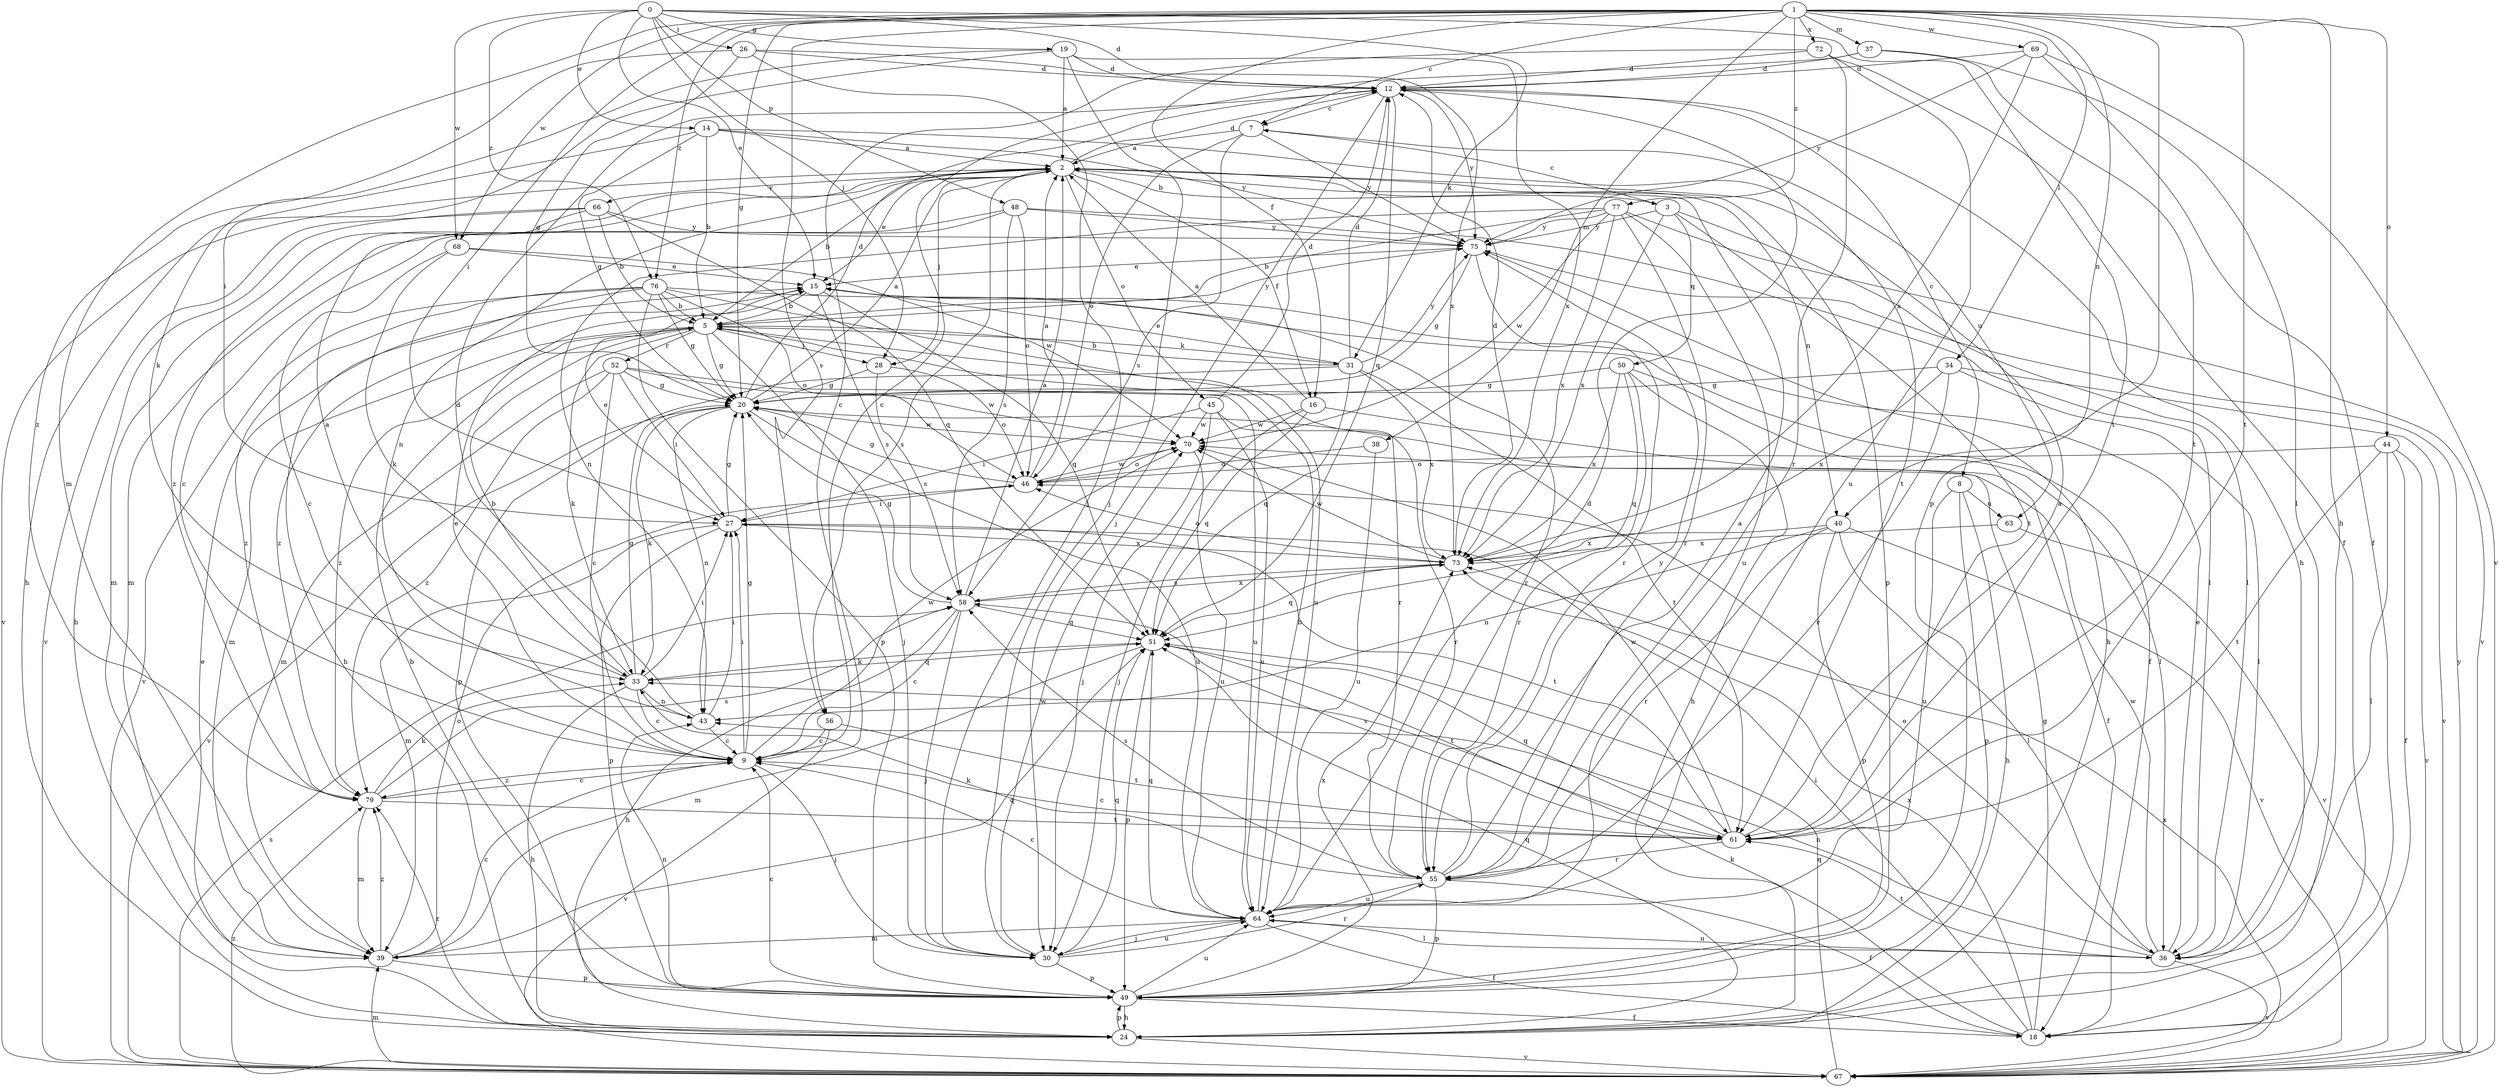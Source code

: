 strict digraph  {
0;
1;
2;
3;
5;
7;
8;
9;
12;
14;
15;
16;
18;
19;
20;
24;
26;
27;
28;
30;
31;
33;
34;
36;
37;
38;
39;
40;
43;
44;
45;
46;
48;
49;
50;
51;
52;
55;
56;
58;
61;
63;
64;
66;
67;
68;
69;
70;
72;
73;
75;
76;
77;
79;
0 -> 12  [label=d];
0 -> 14  [label=e];
0 -> 15  [label=e];
0 -> 19  [label=g];
0 -> 26  [label=i];
0 -> 28  [label=j];
0 -> 31  [label=k];
0 -> 48  [label=p];
0 -> 61  [label=t];
0 -> 68  [label=w];
0 -> 76  [label=z];
1 -> 7  [label=c];
1 -> 16  [label=f];
1 -> 20  [label=g];
1 -> 24  [label=h];
1 -> 27  [label=i];
1 -> 34  [label=l];
1 -> 37  [label=m];
1 -> 38  [label=m];
1 -> 39  [label=m];
1 -> 40  [label=n];
1 -> 44  [label=o];
1 -> 49  [label=p];
1 -> 56  [label=s];
1 -> 61  [label=t];
1 -> 68  [label=w];
1 -> 69  [label=w];
1 -> 72  [label=x];
1 -> 76  [label=z];
1 -> 77  [label=z];
2 -> 3  [label=b];
2 -> 5  [label=b];
2 -> 12  [label=d];
2 -> 15  [label=e];
2 -> 16  [label=f];
2 -> 28  [label=j];
2 -> 40  [label=n];
2 -> 43  [label=n];
2 -> 45  [label=o];
2 -> 49  [label=p];
2 -> 56  [label=s];
2 -> 66  [label=v];
2 -> 67  [label=v];
2 -> 79  [label=z];
3 -> 7  [label=c];
3 -> 36  [label=l];
3 -> 50  [label=q];
3 -> 61  [label=t];
3 -> 73  [label=x];
3 -> 75  [label=y];
5 -> 20  [label=g];
5 -> 28  [label=j];
5 -> 30  [label=j];
5 -> 31  [label=k];
5 -> 33  [label=k];
5 -> 39  [label=m];
5 -> 52  [label=r];
5 -> 55  [label=r];
5 -> 75  [label=y];
5 -> 79  [label=z];
7 -> 2  [label=a];
7 -> 46  [label=o];
7 -> 58  [label=s];
7 -> 63  [label=u];
7 -> 75  [label=y];
8 -> 24  [label=h];
8 -> 49  [label=p];
8 -> 63  [label=u];
8 -> 64  [label=u];
9 -> 15  [label=e];
9 -> 20  [label=g];
9 -> 27  [label=i];
9 -> 30  [label=j];
9 -> 70  [label=w];
9 -> 79  [label=z];
12 -> 7  [label=c];
12 -> 8  [label=c];
12 -> 24  [label=h];
12 -> 30  [label=j];
12 -> 51  [label=q];
12 -> 75  [label=y];
14 -> 2  [label=a];
14 -> 5  [label=b];
14 -> 20  [label=g];
14 -> 24  [label=h];
14 -> 61  [label=t];
14 -> 75  [label=y];
15 -> 5  [label=b];
15 -> 51  [label=q];
15 -> 55  [label=r];
15 -> 58  [label=s];
15 -> 79  [label=z];
16 -> 2  [label=a];
16 -> 18  [label=f];
16 -> 30  [label=j];
16 -> 51  [label=q];
16 -> 70  [label=w];
18 -> 20  [label=g];
18 -> 27  [label=i];
18 -> 33  [label=k];
18 -> 73  [label=x];
19 -> 2  [label=a];
19 -> 12  [label=d];
19 -> 27  [label=i];
19 -> 30  [label=j];
19 -> 33  [label=k];
19 -> 73  [label=x];
20 -> 2  [label=a];
20 -> 12  [label=d];
20 -> 33  [label=k];
20 -> 43  [label=n];
20 -> 64  [label=u];
20 -> 67  [label=v];
20 -> 70  [label=w];
24 -> 15  [label=e];
24 -> 49  [label=p];
24 -> 51  [label=q];
24 -> 67  [label=v];
24 -> 79  [label=z];
26 -> 12  [label=d];
26 -> 20  [label=g];
26 -> 30  [label=j];
26 -> 73  [label=x];
26 -> 79  [label=z];
27 -> 15  [label=e];
27 -> 20  [label=g];
27 -> 39  [label=m];
27 -> 49  [label=p];
27 -> 61  [label=t];
27 -> 73  [label=x];
28 -> 20  [label=g];
28 -> 46  [label=o];
28 -> 58  [label=s];
30 -> 49  [label=p];
30 -> 51  [label=q];
30 -> 55  [label=r];
30 -> 64  [label=u];
30 -> 70  [label=w];
31 -> 5  [label=b];
31 -> 12  [label=d];
31 -> 15  [label=e];
31 -> 49  [label=p];
31 -> 51  [label=q];
31 -> 61  [label=t];
31 -> 73  [label=x];
31 -> 75  [label=y];
33 -> 2  [label=a];
33 -> 5  [label=b];
33 -> 9  [label=c];
33 -> 20  [label=g];
33 -> 24  [label=h];
33 -> 27  [label=i];
33 -> 43  [label=n];
33 -> 51  [label=q];
34 -> 20  [label=g];
34 -> 36  [label=l];
34 -> 55  [label=r];
34 -> 67  [label=v];
34 -> 73  [label=x];
36 -> 15  [label=e];
36 -> 43  [label=n];
36 -> 46  [label=o];
36 -> 61  [label=t];
36 -> 64  [label=u];
36 -> 67  [label=v];
36 -> 70  [label=w];
37 -> 9  [label=c];
37 -> 12  [label=d];
37 -> 36  [label=l];
37 -> 61  [label=t];
38 -> 46  [label=o];
38 -> 64  [label=u];
39 -> 9  [label=c];
39 -> 46  [label=o];
39 -> 49  [label=p];
39 -> 51  [label=q];
39 -> 79  [label=z];
40 -> 36  [label=l];
40 -> 43  [label=n];
40 -> 49  [label=p];
40 -> 55  [label=r];
40 -> 67  [label=v];
40 -> 73  [label=x];
43 -> 9  [label=c];
43 -> 12  [label=d];
43 -> 27  [label=i];
44 -> 18  [label=f];
44 -> 36  [label=l];
44 -> 46  [label=o];
44 -> 61  [label=t];
44 -> 67  [label=v];
45 -> 12  [label=d];
45 -> 27  [label=i];
45 -> 30  [label=j];
45 -> 55  [label=r];
45 -> 64  [label=u];
45 -> 70  [label=w];
46 -> 2  [label=a];
46 -> 20  [label=g];
46 -> 27  [label=i];
46 -> 70  [label=w];
48 -> 9  [label=c];
48 -> 36  [label=l];
48 -> 39  [label=m];
48 -> 46  [label=o];
48 -> 58  [label=s];
48 -> 75  [label=y];
49 -> 5  [label=b];
49 -> 9  [label=c];
49 -> 18  [label=f];
49 -> 24  [label=h];
49 -> 43  [label=n];
49 -> 64  [label=u];
49 -> 73  [label=x];
50 -> 20  [label=g];
50 -> 24  [label=h];
50 -> 36  [label=l];
50 -> 51  [label=q];
50 -> 55  [label=r];
50 -> 73  [label=x];
51 -> 33  [label=k];
51 -> 39  [label=m];
51 -> 49  [label=p];
51 -> 61  [label=t];
52 -> 9  [label=c];
52 -> 20  [label=g];
52 -> 27  [label=i];
52 -> 39  [label=m];
52 -> 64  [label=u];
52 -> 70  [label=w];
52 -> 79  [label=z];
55 -> 2  [label=a];
55 -> 18  [label=f];
55 -> 33  [label=k];
55 -> 49  [label=p];
55 -> 58  [label=s];
55 -> 64  [label=u];
55 -> 75  [label=y];
56 -> 9  [label=c];
56 -> 61  [label=t];
56 -> 67  [label=v];
58 -> 2  [label=a];
58 -> 9  [label=c];
58 -> 20  [label=g];
58 -> 24  [label=h];
58 -> 30  [label=j];
58 -> 51  [label=q];
58 -> 73  [label=x];
61 -> 2  [label=a];
61 -> 9  [label=c];
61 -> 51  [label=q];
61 -> 55  [label=r];
61 -> 58  [label=s];
61 -> 70  [label=w];
63 -> 67  [label=v];
63 -> 73  [label=x];
64 -> 5  [label=b];
64 -> 9  [label=c];
64 -> 12  [label=d];
64 -> 18  [label=f];
64 -> 30  [label=j];
64 -> 36  [label=l];
64 -> 39  [label=m];
64 -> 51  [label=q];
66 -> 5  [label=b];
66 -> 24  [label=h];
66 -> 39  [label=m];
66 -> 51  [label=q];
66 -> 67  [label=v];
66 -> 75  [label=y];
67 -> 39  [label=m];
67 -> 51  [label=q];
67 -> 58  [label=s];
67 -> 73  [label=x];
67 -> 75  [label=y];
67 -> 79  [label=z];
68 -> 9  [label=c];
68 -> 15  [label=e];
68 -> 33  [label=k];
68 -> 70  [label=w];
69 -> 12  [label=d];
69 -> 18  [label=f];
69 -> 67  [label=v];
69 -> 73  [label=x];
69 -> 75  [label=y];
70 -> 46  [label=o];
70 -> 64  [label=u];
72 -> 9  [label=c];
72 -> 12  [label=d];
72 -> 18  [label=f];
72 -> 55  [label=r];
72 -> 64  [label=u];
73 -> 12  [label=d];
73 -> 46  [label=o];
73 -> 51  [label=q];
73 -> 58  [label=s];
73 -> 70  [label=w];
75 -> 15  [label=e];
75 -> 20  [label=g];
75 -> 24  [label=h];
75 -> 55  [label=r];
76 -> 5  [label=b];
76 -> 18  [label=f];
76 -> 20  [label=g];
76 -> 24  [label=h];
76 -> 46  [label=o];
76 -> 49  [label=p];
76 -> 64  [label=u];
76 -> 67  [label=v];
76 -> 79  [label=z];
77 -> 5  [label=b];
77 -> 43  [label=n];
77 -> 55  [label=r];
77 -> 64  [label=u];
77 -> 67  [label=v];
77 -> 70  [label=w];
77 -> 73  [label=x];
77 -> 75  [label=y];
79 -> 9  [label=c];
79 -> 33  [label=k];
79 -> 39  [label=m];
79 -> 58  [label=s];
79 -> 61  [label=t];
}
